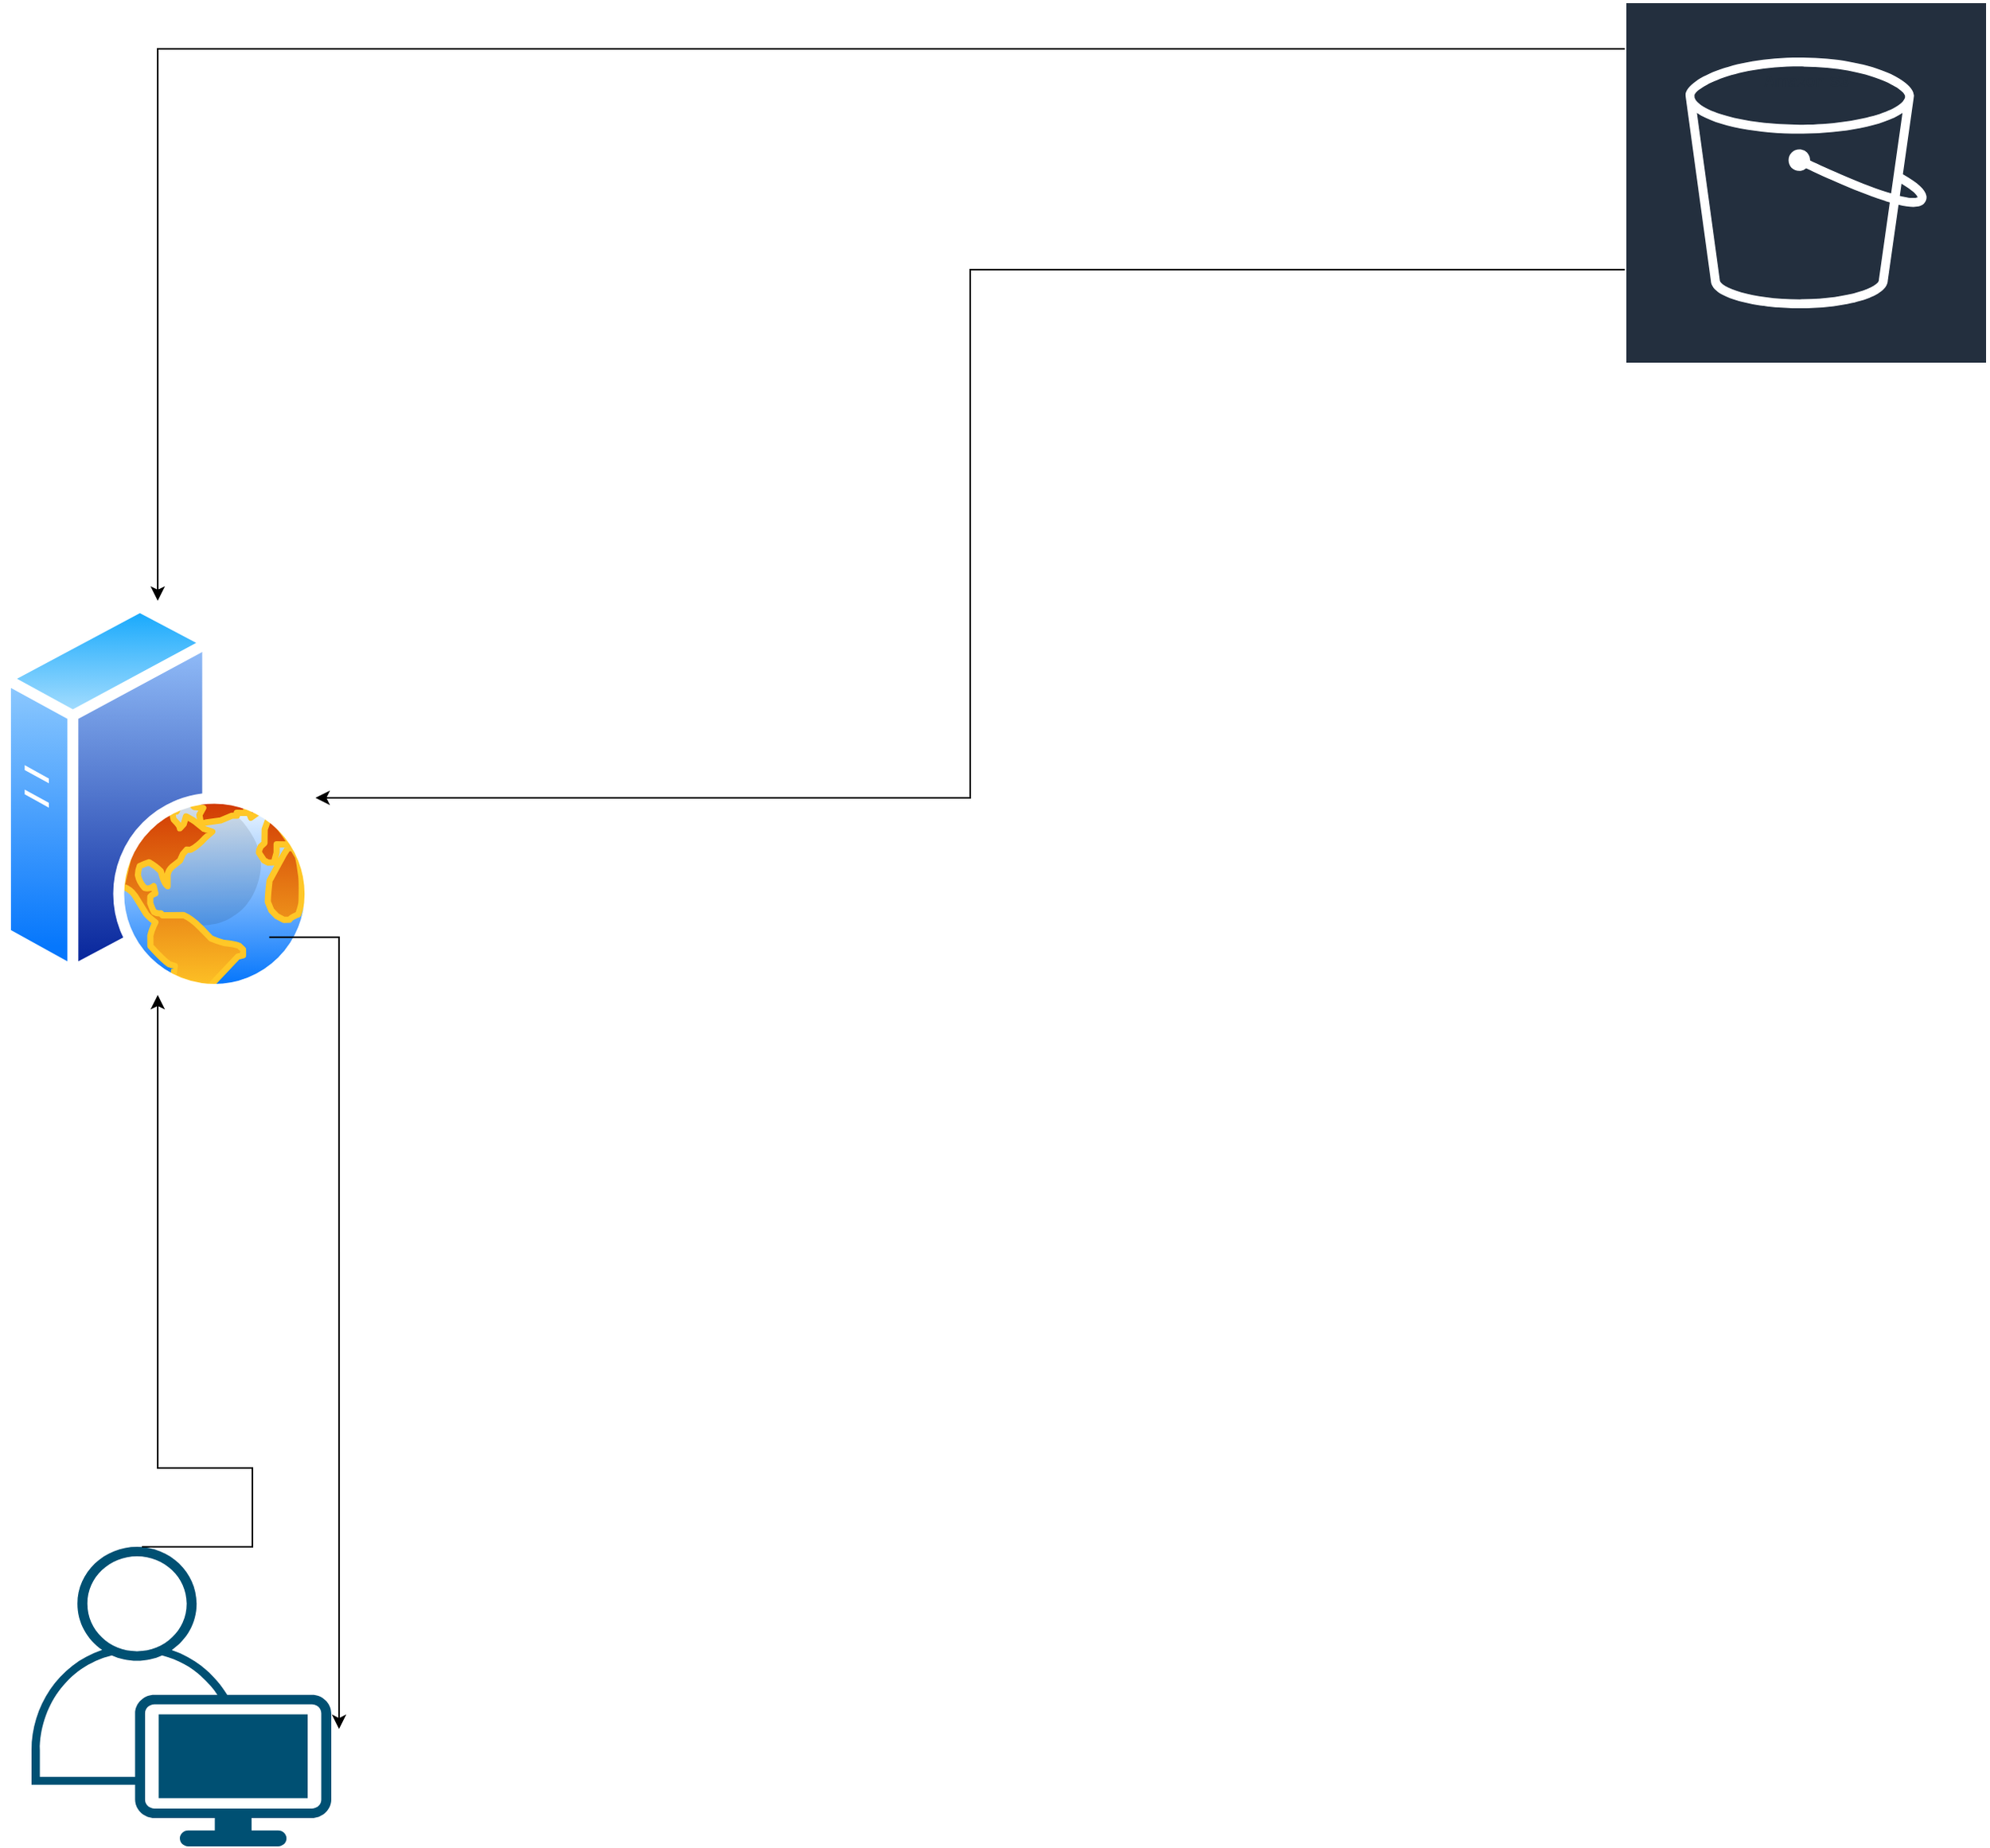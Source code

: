 <mxfile version="15.9.4" type="github"><diagram id="--hfQNcbB6MaoqbE6sBL" name="Page-1"><mxGraphModel dx="2170" dy="2277" grid="1" gridSize="10" guides="1" tooltips="1" connect="1" arrows="1" fold="1" page="1" pageScale="1" pageWidth="827" pageHeight="1169" background="none" math="0" shadow="0"><root><mxCell id="0"/><mxCell id="1" parent="0"/><mxCell id="ez8WDDuTceSTlXDWfAhu-4" value="" style="points=[[0.35,0,0],[0.98,0.51,0],[1,0.71,0],[0.67,1,0],[0,0.795,0],[0,0.65,0]];verticalLabelPosition=bottom;sketch=0;html=1;verticalAlign=top;aspect=fixed;align=center;pointerEvents=1;shape=mxgraph.cisco19.user;fillColor=#005073;strokeColor=none;" vertex="1" parent="1"><mxGeometry x="70" y="400" width="190" height="190" as="geometry"/></mxCell><mxCell id="ez8WDDuTceSTlXDWfAhu-5" value="" style="aspect=fixed;perimeter=ellipsePerimeter;html=1;align=center;shadow=0;dashed=0;spacingTop=3;image;image=img/lib/active_directory/web_server.svg;" vertex="1" parent="1"><mxGeometry x="50" y="-200" width="200" height="250" as="geometry"/></mxCell><mxCell id="ez8WDDuTceSTlXDWfAhu-11" value="" style="edgeStyle=orthogonalEdgeStyle;rounded=0;orthogonalLoop=1;jettySize=auto;html=1;" edge="1" parent="1" source="ez8WDDuTceSTlXDWfAhu-10" target="ez8WDDuTceSTlXDWfAhu-5"><mxGeometry relative="1" as="geometry"/></mxCell><mxCell id="ez8WDDuTceSTlXDWfAhu-10" value="Amazon S3" style="sketch=0;outlineConnect=0;fontColor=#232F3E;gradientColor=none;strokeColor=#ffffff;fillColor=#232F3E;dashed=0;verticalLabelPosition=middle;verticalAlign=bottom;align=center;html=1;whiteSpace=wrap;fontSize=10;fontStyle=1;spacing=3;shape=mxgraph.aws4.productIcon;prIcon=mxgraph.aws4.s3;" vertex="1" parent="1"><mxGeometry x="1080" y="-580" width="230" height="60" as="geometry"/></mxCell><mxCell id="ez8WDDuTceSTlXDWfAhu-14" value="" style="edgeStyle=segmentEdgeStyle;endArrow=classic;html=1;rounded=0;" edge="1" parent="1" target="ez8WDDuTceSTlXDWfAhu-5"><mxGeometry width="50" height="50" relative="1" as="geometry"><mxPoint x="140" y="400" as="sourcePoint"/><mxPoint x="190" y="350" as="targetPoint"/><Array as="points"><mxPoint x="210" y="400"/><mxPoint x="210" y="350"/><mxPoint x="150" y="350"/></Array></mxGeometry></mxCell><mxCell id="ez8WDDuTceSTlXDWfAhu-15" value="" style="edgeStyle=elbowEdgeStyle;elbow=horizontal;endArrow=classic;html=1;rounded=0;" edge="1" parent="1" target="ez8WDDuTceSTlXDWfAhu-5"><mxGeometry width="50" height="50" relative="1" as="geometry"><mxPoint x="1080" y="-410" as="sourcePoint"/><mxPoint x="850" y="-160" as="targetPoint"/></mxGeometry></mxCell><mxCell id="ez8WDDuTceSTlXDWfAhu-16" value="" style="edgeStyle=segmentEdgeStyle;endArrow=classic;html=1;rounded=0;entryX=1.026;entryY=0.608;entryDx=0;entryDy=0;entryPerimeter=0;exitX=1;exitY=1;exitDx=0;exitDy=0;" edge="1" parent="1" source="ez8WDDuTceSTlXDWfAhu-5" target="ez8WDDuTceSTlXDWfAhu-4"><mxGeometry width="50" height="50" relative="1" as="geometry"><mxPoint x="690" y="210" as="sourcePoint"/><mxPoint x="1090" y="-40" as="targetPoint"/></mxGeometry></mxCell></root></mxGraphModel></diagram></mxfile>